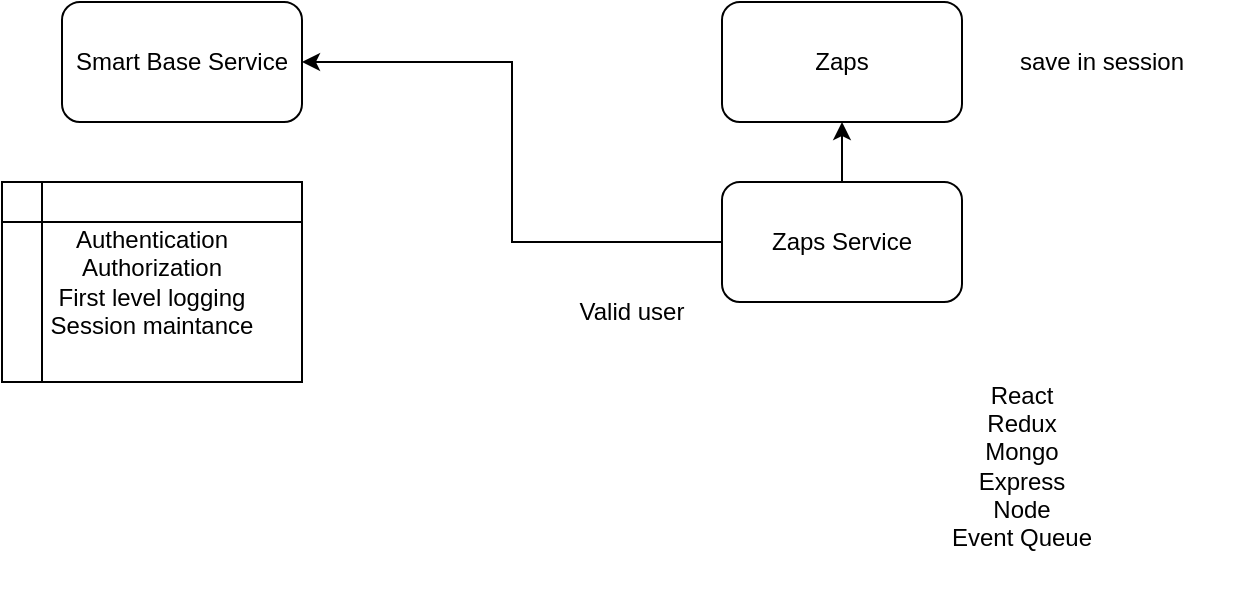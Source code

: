 <mxfile version="14.7.7" type="github">
  <diagram id="_6E5SFUNp13_1lbPCXd5" name="Page-1">
    <mxGraphModel dx="1186" dy="735" grid="1" gridSize="10" guides="1" tooltips="1" connect="1" arrows="1" fold="1" page="1" pageScale="1" pageWidth="827" pageHeight="1169" math="0" shadow="0">
      <root>
        <mxCell id="0" />
        <mxCell id="1" parent="0" />
        <mxCell id="XxvOM3QrDQvfWkw7IDQI-2" value="Smart Base Service" style="rounded=1;whiteSpace=wrap;html=1;" vertex="1" parent="1">
          <mxGeometry x="110" y="120" width="120" height="60" as="geometry" />
        </mxCell>
        <mxCell id="XxvOM3QrDQvfWkw7IDQI-4" value="Authentication&lt;br&gt;Authorization&lt;br&gt;First level logging&lt;br&gt;Session maintance" style="shape=internalStorage;whiteSpace=wrap;html=1;backgroundOutline=1;" vertex="1" parent="1">
          <mxGeometry x="80" y="210" width="150" height="100" as="geometry" />
        </mxCell>
        <mxCell id="XxvOM3QrDQvfWkw7IDQI-5" value="Zaps" style="rounded=1;whiteSpace=wrap;html=1;" vertex="1" parent="1">
          <mxGeometry x="440" y="120" width="120" height="60" as="geometry" />
        </mxCell>
        <mxCell id="XxvOM3QrDQvfWkw7IDQI-7" style="edgeStyle=orthogonalEdgeStyle;rounded=0;orthogonalLoop=1;jettySize=auto;html=1;entryX=1;entryY=0.5;entryDx=0;entryDy=0;" edge="1" parent="1" source="XxvOM3QrDQvfWkw7IDQI-6" target="XxvOM3QrDQvfWkw7IDQI-2">
          <mxGeometry relative="1" as="geometry" />
        </mxCell>
        <mxCell id="XxvOM3QrDQvfWkw7IDQI-10" style="edgeStyle=orthogonalEdgeStyle;rounded=0;orthogonalLoop=1;jettySize=auto;html=1;exitX=0.5;exitY=0;exitDx=0;exitDy=0;entryX=0.5;entryY=1;entryDx=0;entryDy=0;" edge="1" parent="1" source="XxvOM3QrDQvfWkw7IDQI-6" target="XxvOM3QrDQvfWkw7IDQI-5">
          <mxGeometry relative="1" as="geometry" />
        </mxCell>
        <mxCell id="XxvOM3QrDQvfWkw7IDQI-6" value="Zaps Service" style="rounded=1;whiteSpace=wrap;html=1;" vertex="1" parent="1">
          <mxGeometry x="440" y="210" width="120" height="60" as="geometry" />
        </mxCell>
        <mxCell id="XxvOM3QrDQvfWkw7IDQI-8" value="Valid user" style="text;html=1;strokeColor=none;fillColor=none;align=center;verticalAlign=middle;whiteSpace=wrap;rounded=0;" vertex="1" parent="1">
          <mxGeometry x="360" y="250" width="70" height="50" as="geometry" />
        </mxCell>
        <mxCell id="XxvOM3QrDQvfWkw7IDQI-9" value="save in session&lt;br&gt;" style="text;html=1;strokeColor=none;fillColor=none;align=center;verticalAlign=middle;whiteSpace=wrap;rounded=0;" vertex="1" parent="1">
          <mxGeometry x="560" y="140" width="140" height="20" as="geometry" />
        </mxCell>
        <mxCell id="XxvOM3QrDQvfWkw7IDQI-11" value="&lt;br&gt;React&lt;br&gt;Redux&lt;br&gt;Mongo&lt;br&gt;Express&lt;br&gt;Node&lt;br&gt;Event Queue" style="text;html=1;strokeColor=none;fillColor=none;align=center;verticalAlign=middle;whiteSpace=wrap;rounded=0;" vertex="1" parent="1">
          <mxGeometry x="530" y="270" width="120" height="150" as="geometry" />
        </mxCell>
      </root>
    </mxGraphModel>
  </diagram>
</mxfile>
